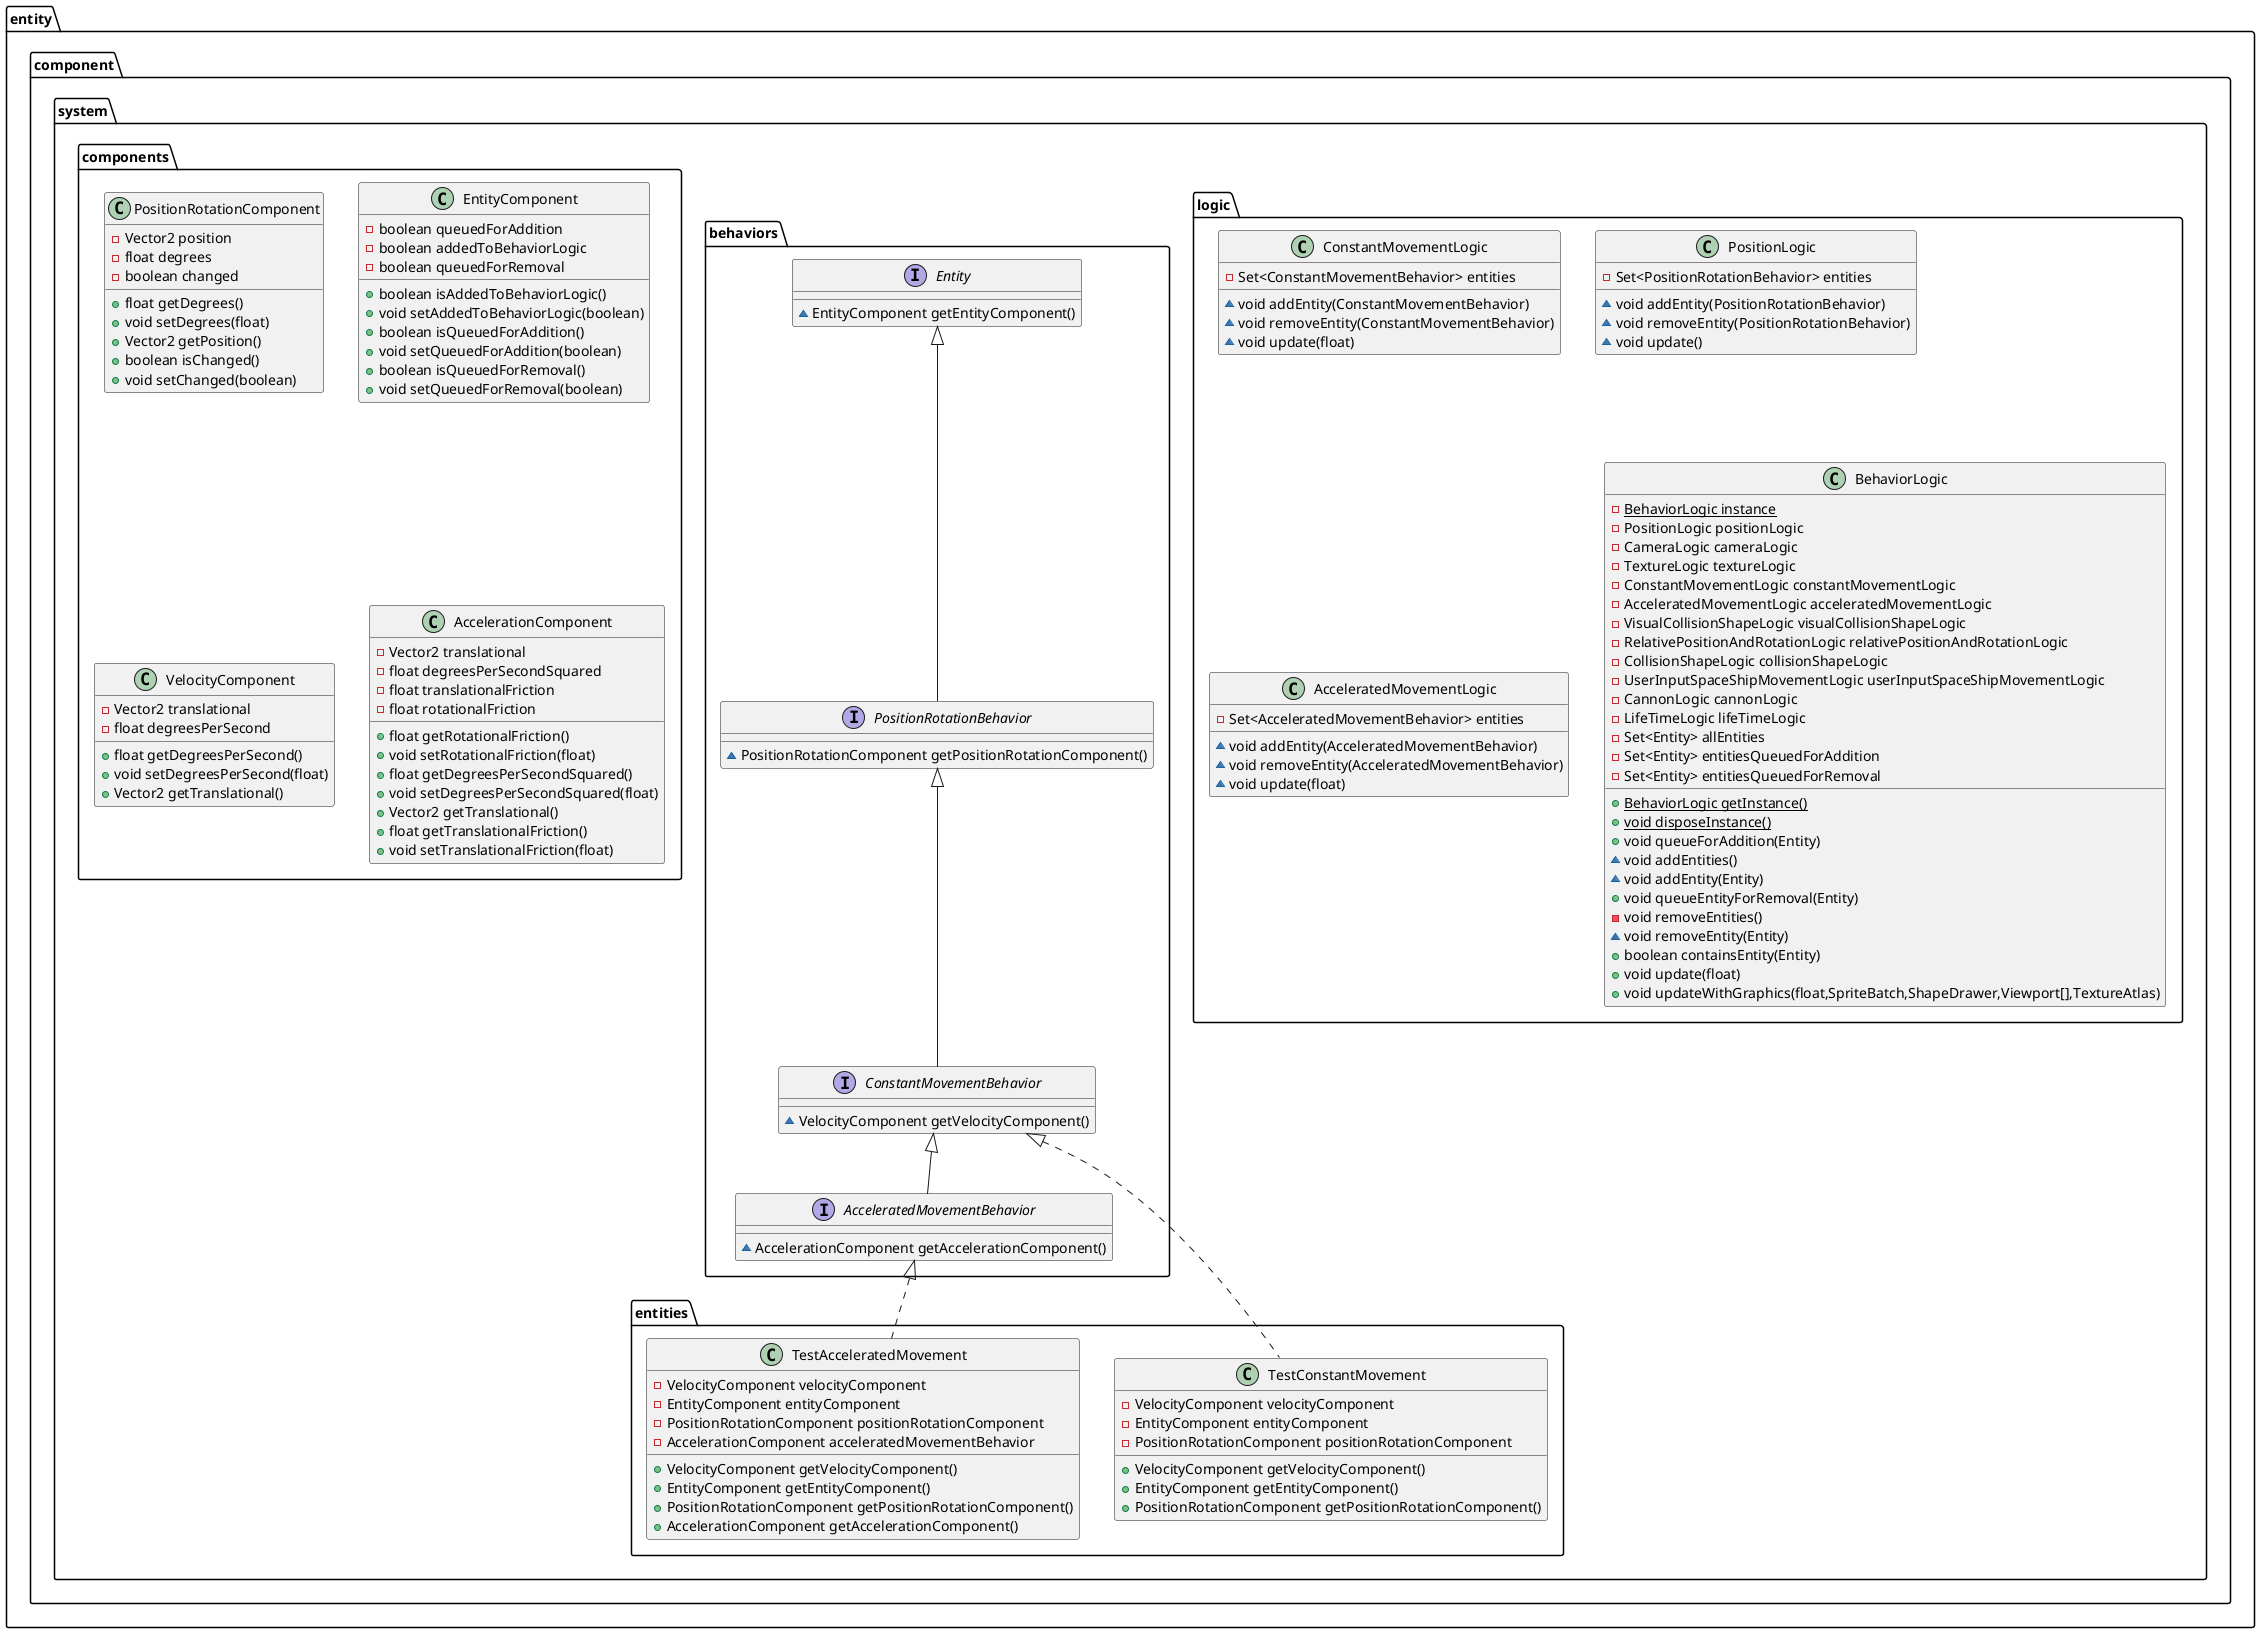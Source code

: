 @startuml
class entity.component.system.logic.ConstantMovementLogic {
- Set<ConstantMovementBehavior> entities
~ void addEntity(ConstantMovementBehavior)
~ void removeEntity(ConstantMovementBehavior)
~ void update(float)
}
class entity.component.system.logic.PositionLogic {
- Set<PositionRotationBehavior> entities
~ void addEntity(PositionRotationBehavior)
~ void removeEntity(PositionRotationBehavior)
~ void update()
}
interface entity.component.system.behaviors.Entity {
~ EntityComponent getEntityComponent()
}
class entity.component.system.components.PositionRotationComponent {
- Vector2 position
- float degrees
- boolean changed
+ float getDegrees()
+ void setDegrees(float)
+ Vector2 getPosition()
+ boolean isChanged()
+ void setChanged(boolean)
}
class entity.component.system.components.EntityComponent {
- boolean queuedForAddition
- boolean addedToBehaviorLogic
- boolean queuedForRemoval
+ boolean isAddedToBehaviorLogic()
+ void setAddedToBehaviorLogic(boolean)
+ boolean isQueuedForAddition()
+ void setQueuedForAddition(boolean)
+ boolean isQueuedForRemoval()
+ void setQueuedForRemoval(boolean)
}
class entity.component.system.entities.TestConstantMovement {
- VelocityComponent velocityComponent
- EntityComponent entityComponent
- PositionRotationComponent positionRotationComponent
+ VelocityComponent getVelocityComponent()
+ EntityComponent getEntityComponent()
+ PositionRotationComponent getPositionRotationComponent()
}
interface entity.component.system.behaviors.AcceleratedMovementBehavior {
~ AccelerationComponent getAccelerationComponent()
}
interface entity.component.system.behaviors.ConstantMovementBehavior {
~ VelocityComponent getVelocityComponent()
}
class entity.component.system.components.VelocityComponent {
- Vector2 translational
- float degreesPerSecond
+ float getDegreesPerSecond()
+ void setDegreesPerSecond(float)
+ Vector2 getTranslational()
}
class entity.component.system.components.AccelerationComponent {
- Vector2 translational
- float degreesPerSecondSquared
- float translationalFriction
- float rotationalFriction
+ float getRotationalFriction()
+ void setRotationalFriction(float)
+ float getDegreesPerSecondSquared()
+ void setDegreesPerSecondSquared(float)
+ Vector2 getTranslational()
+ float getTranslationalFriction()
+ void setTranslationalFriction(float)
}
interface entity.component.system.behaviors.PositionRotationBehavior {
~ PositionRotationComponent getPositionRotationComponent()
}
class entity.component.system.logic.AcceleratedMovementLogic {
- Set<AcceleratedMovementBehavior> entities
~ void addEntity(AcceleratedMovementBehavior)
~ void removeEntity(AcceleratedMovementBehavior)
~ void update(float)
}
class entity.component.system.entities.TestAcceleratedMovement {
- VelocityComponent velocityComponent
- EntityComponent entityComponent
- PositionRotationComponent positionRotationComponent
- AccelerationComponent acceleratedMovementBehavior
+ VelocityComponent getVelocityComponent()
+ EntityComponent getEntityComponent()
+ PositionRotationComponent getPositionRotationComponent()
+ AccelerationComponent getAccelerationComponent()
}

class entity.component.system.logic.BehaviorLogic {
- {static} BehaviorLogic instance
- PositionLogic positionLogic
- CameraLogic cameraLogic
- TextureLogic textureLogic
- ConstantMovementLogic constantMovementLogic
- AcceleratedMovementLogic acceleratedMovementLogic
- VisualCollisionShapeLogic visualCollisionShapeLogic
- RelativePositionAndRotationLogic relativePositionAndRotationLogic
- CollisionShapeLogic collisionShapeLogic
- UserInputSpaceShipMovementLogic userInputSpaceShipMovementLogic
- CannonLogic cannonLogic
- LifeTimeLogic lifeTimeLogic
- Set<Entity> allEntities
- Set<Entity> entitiesQueuedForAddition
- Set<Entity> entitiesQueuedForRemoval
+ {static} BehaviorLogic getInstance()
+ {static} void disposeInstance()
+ void queueForAddition(Entity)
~ void addEntities()
~ void addEntity(Entity)
+ void queueEntityForRemoval(Entity)
- void removeEntities()
~ void removeEntity(Entity)
+ boolean containsEntity(Entity)
+ void update(float)
+ void updateWithGraphics(float,SpriteBatch,ShapeDrawer,Viewport[],TextureAtlas)
}


entity.component.system.behaviors.ConstantMovementBehavior <|.. entity.component.system.entities.TestConstantMovement
entity.component.system.behaviors.ConstantMovementBehavior <|-- entity.component.system.behaviors.AcceleratedMovementBehavior
entity.component.system.behaviors.PositionRotationBehavior <|-- entity.component.system.behaviors.ConstantMovementBehavior
entity.component.system.behaviors.Entity <|-- entity.component.system.behaviors.PositionRotationBehavior
entity.component.system.behaviors.AcceleratedMovementBehavior <|.. entity.component.system.entities.TestAcceleratedMovement
@enduml